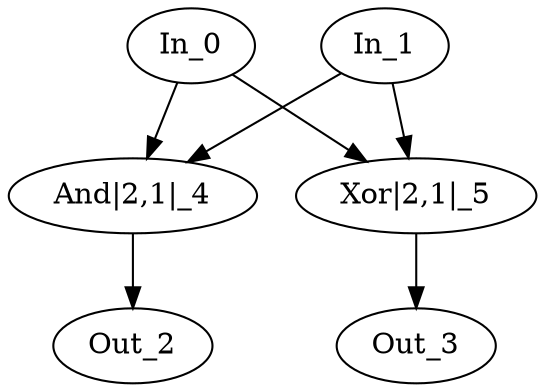  digraph{"In_0"->"And|2,1|_4";"In_0"->"Xor|2,1|_5";"In_1"->"And|2,1|_4";"In_1"->"Xor|2,1|_5";"And|2,1|_4"->"Out_2";"Xor|2,1|_5"->"Out_3";}
